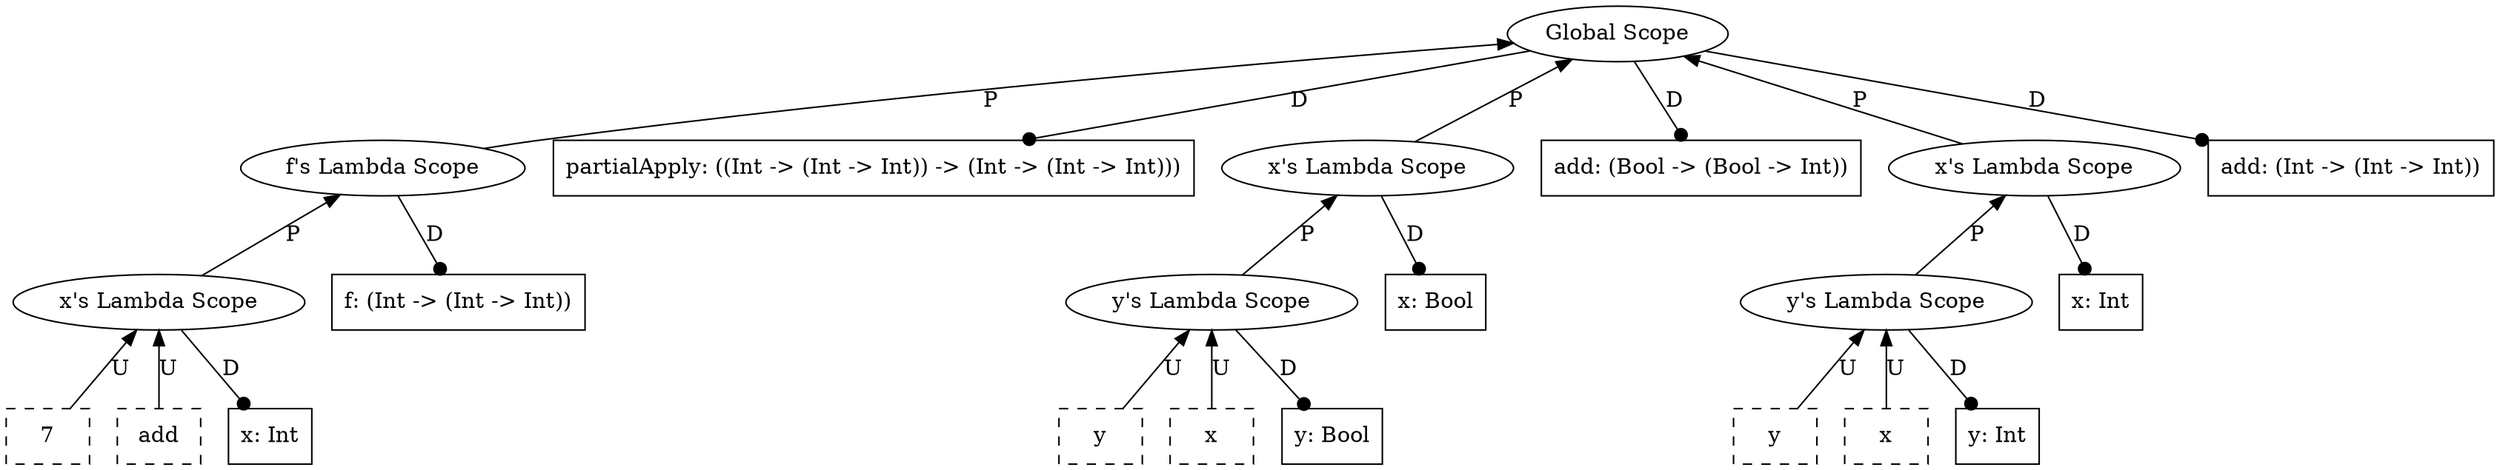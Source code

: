 graph {
    21 [label=7
       ,shape=box
       ,style=dashed];
    20 [label=add
       ,shape=box
       ,style=dashed];
    19 [label="x: Int",shape=box];
    18 [label="x's Lambda Scope"
       ,shape=ellipse];
    17 [label="f: (Int -> (Int -> Int))"
       ,shape=box];
    16 [label="f's Lambda Scope"
       ,shape=ellipse];
    15 [label="partialApply: ((Int -> (Int -> Int)) -> (Int -> (Int -> Int)))"
       ,shape=box];
    14 [label=y
       ,shape=box
       ,style=dashed];
    13 [label=x
       ,shape=box
       ,style=dashed];
    12 [label="y: Bool",shape=box];
    11 [label="y's Lambda Scope"
       ,shape=ellipse];
    10 [label="x: Bool",shape=box];
    9 [label="x's Lambda Scope"
      ,shape=ellipse];
    8 [label="add: (Bool -> (Bool -> Int))"
      ,shape=box];
    7 [label=y
      ,shape=box
      ,style=dashed];
    6 [label=x
      ,shape=box
      ,style=dashed];
    5 [label="y: Int",shape=box];
    4 [label="y's Lambda Scope"
      ,shape=ellipse];
    3 [label="x: Int",shape=box];
    2 [label="x's Lambda Scope"
      ,shape=ellipse];
    1 [label="add: (Int -> (Int -> Int))"
      ,shape=box];
    0 [label="Global Scope"
      ,shape=ellipse];
    18 -- 21 [label=U,dir=back];
    18 -- 20 [label=U,dir=back];
    18 -- 19 [label=D
             ,dir=forward
             ,arrowhead=dot];
    16 -- 18 [label=P,dir=back];
    16 -- 17 [label=D
             ,dir=forward
             ,arrowhead=dot];
    0 -- 16 [label=P,dir=back];
    0 -- 15 [label=D
            ,dir=forward
            ,arrowhead=dot];
    11 -- 14 [label=U,dir=back];
    11 -- 13 [label=U,dir=back];
    11 -- 12 [label=D
             ,dir=forward
             ,arrowhead=dot];
    9 -- 11 [label=P,dir=back];
    9 -- 10 [label=D
            ,dir=forward
            ,arrowhead=dot];
    0 -- 9 [label=P,dir=back];
    0 -- 8 [label=D
           ,dir=forward
           ,arrowhead=dot];
    4 -- 7 [label=U,dir=back];
    4 -- 6 [label=U,dir=back];
    4 -- 5 [label=D
           ,dir=forward
           ,arrowhead=dot];
    2 -- 4 [label=P,dir=back];
    2 -- 3 [label=D
           ,dir=forward
           ,arrowhead=dot];
    0 -- 2 [label=P,dir=back];
    0 -- 1 [label=D
           ,dir=forward
           ,arrowhead=dot];
}
